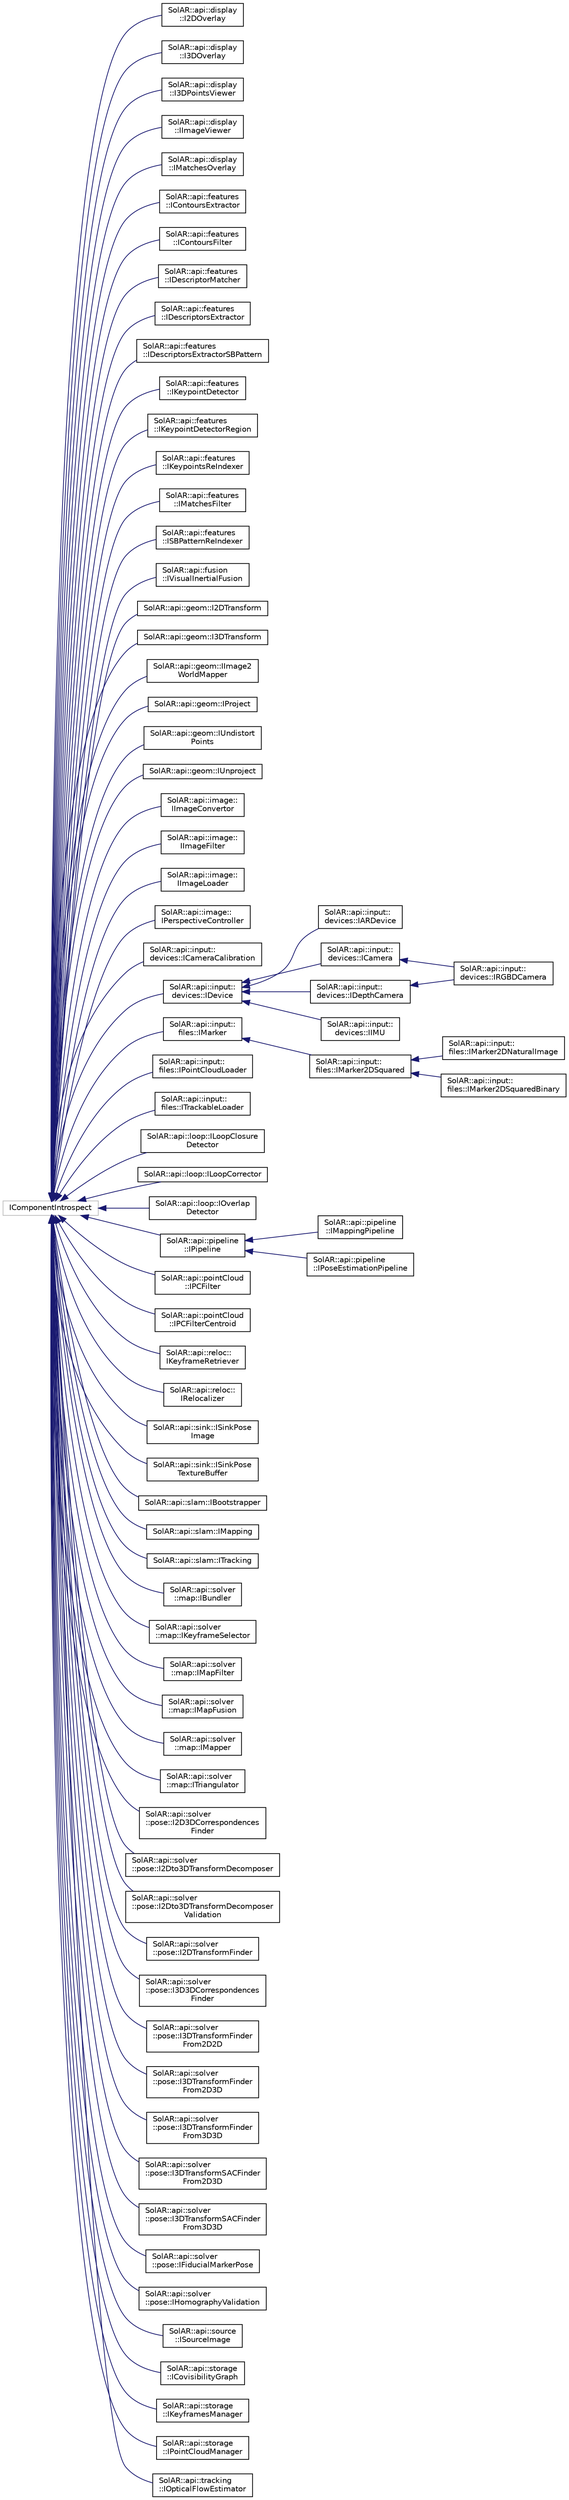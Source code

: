 digraph "Graphical Class Hierarchy"
{
  edge [fontname="Helvetica",fontsize="10",labelfontname="Helvetica",labelfontsize="10"];
  node [fontname="Helvetica",fontsize="10",shape=record];
  rankdir="LR";
  Node31 [label="IComponentIntrospect",height=0.2,width=0.4,color="grey75", fillcolor="white", style="filled"];
  Node31 -> Node0 [dir="back",color="midnightblue",fontsize="10",style="solid",fontname="Helvetica"];
  Node0 [label="SolAR::api::display\l::I2DOverlay",height=0.2,width=0.4,color="black", fillcolor="white", style="filled",URL="$class_sol_a_r_1_1api_1_1display_1_1_i2_d_overlay.html",tooltip="Draws 2D information on top of an image. UUID: 62b8b0b5-9344-40e6-a288-e609eb3ff0f1 ..."];
  Node31 -> Node33 [dir="back",color="midnightblue",fontsize="10",style="solid",fontname="Helvetica"];
  Node33 [label="SolAR::api::display\l::I3DOverlay",height=0.2,width=0.4,color="black", fillcolor="white", style="filled",URL="$class_sol_a_r_1_1api_1_1display_1_1_i3_d_overlay.html",tooltip="Draws 3D content on top of an image. UUID: 81a20f52-6bf9-4949-b914-df2f614bc945 "];
  Node31 -> Node34 [dir="back",color="midnightblue",fontsize="10",style="solid",fontname="Helvetica"];
  Node34 [label="SolAR::api::display\l::I3DPointsViewer",height=0.2,width=0.4,color="black", fillcolor="white", style="filled",URL="$class_sol_a_r_1_1api_1_1display_1_1_i3_d_points_viewer.html",tooltip="Displays point clouds in a window. UUID: 575d365a-9a27-11e8-9eb6-529269fb1459 "];
  Node31 -> Node35 [dir="back",color="midnightblue",fontsize="10",style="solid",fontname="Helvetica"];
  Node35 [label="SolAR::api::display\l::IImageViewer",height=0.2,width=0.4,color="black", fillcolor="white", style="filled",URL="$class_sol_a_r_1_1api_1_1display_1_1_i_image_viewer.html",tooltip="VDisplays an image in a window. UUID: B05F3DBB-F93D-465C-AEE1-FB58E1480C42 "];
  Node31 -> Node36 [dir="back",color="midnightblue",fontsize="10",style="solid",fontname="Helvetica"];
  Node36 [label="SolAR::api::display\l::IMatchesOverlay",height=0.2,width=0.4,color="black", fillcolor="white", style="filled",URL="$class_sol_a_r_1_1api_1_1display_1_1_i_matches_overlay.html",tooltip="Draws matches between two images. UUID: a801354a-3e00-467c-b390-48c76fa8c53a "];
  Node31 -> Node37 [dir="back",color="midnightblue",fontsize="10",style="solid",fontname="Helvetica"];
  Node37 [label="SolAR::api::features\l::IContoursExtractor",height=0.2,width=0.4,color="black", fillcolor="white", style="filled",URL="$class_sol_a_r_1_1api_1_1features_1_1_i_contours_extractor.html",tooltip="Extracts contours from an image. UUID: 42d82ab6-cc62-11e7-abc4-cec278b6b50a "];
  Node31 -> Node38 [dir="back",color="midnightblue",fontsize="10",style="solid",fontname="Helvetica"];
  Node38 [label="SolAR::api::features\l::IContoursFilter",height=0.2,width=0.4,color="black", fillcolor="white", style="filled",URL="$class_sol_a_r_1_1api_1_1features_1_1_i_contours_filter.html",tooltip="Filters a set of contours. UUID: 6b3de3a0-cc72-11e7-abc4-cec278b6b50a "];
  Node31 -> Node39 [dir="back",color="midnightblue",fontsize="10",style="solid",fontname="Helvetica"];
  Node39 [label="SolAR::api::features\l::IDescriptorMatcher",height=0.2,width=0.4,color="black", fillcolor="white", style="filled",URL="$class_sol_a_r_1_1api_1_1features_1_1_i_descriptor_matcher.html",tooltip="Matches two sets of descriptors together. UUID: dda38a40-c50a-4e7d-8433-0f04c7c98518 ..."];
  Node31 -> Node40 [dir="back",color="midnightblue",fontsize="10",style="solid",fontname="Helvetica"];
  Node40 [label="SolAR::api::features\l::IDescriptorsExtractor",height=0.2,width=0.4,color="black", fillcolor="white", style="filled",URL="$class_sol_a_r_1_1api_1_1features_1_1_i_descriptors_extractor.html",tooltip="Extracts descriptors from a set of keypoints. UUID: c0e49ff1-0696-4fe6-85a8-9b2c1e155d2e ..."];
  Node31 -> Node41 [dir="back",color="midnightblue",fontsize="10",style="solid",fontname="Helvetica"];
  Node41 [label="SolAR::api::features\l::IDescriptorsExtractorSBPattern",height=0.2,width=0.4,color="black", fillcolor="white", style="filled",URL="$class_sol_a_r_1_1api_1_1features_1_1_i_descriptors_extractor_s_b_pattern.html",tooltip="Extracts descriptors from a squared binary pattern or from an image of a squared binary pattern..."];
  Node31 -> Node42 [dir="back",color="midnightblue",fontsize="10",style="solid",fontname="Helvetica"];
  Node42 [label="SolAR::api::features\l::IKeypointDetector",height=0.2,width=0.4,color="black", fillcolor="white", style="filled",URL="$class_sol_a_r_1_1api_1_1features_1_1_i_keypoint_detector.html",tooltip="Detects the keypoints from an image. UUID: 0eadc8b7-1265-434c-a4c6-6da8a028e06e "];
  Node31 -> Node43 [dir="back",color="midnightblue",fontsize="10",style="solid",fontname="Helvetica"];
  Node43 [label="SolAR::api::features\l::IKeypointDetectorRegion",height=0.2,width=0.4,color="black", fillcolor="white", style="filled",URL="$class_sol_a_r_1_1api_1_1features_1_1_i_keypoint_detector_region.html",tooltip="Detects the keypoints from given region of an image. UUID: 64ccce51-b445-4ec5-a0fa-44156e8bc370 ..."];
  Node31 -> Node44 [dir="back",color="midnightblue",fontsize="10",style="solid",fontname="Helvetica"];
  Node44 [label="SolAR::api::features\l::IKeypointsReIndexer",height=0.2,width=0.4,color="black", fillcolor="white", style="filled",URL="$class_sol_a_r_1_1api_1_1features_1_1_i_keypoints_re_indexer.html",tooltip="Reorganizes the keypoints detected from two images that match together in two vector of points where ..."];
  Node31 -> Node45 [dir="back",color="midnightblue",fontsize="10",style="solid",fontname="Helvetica"];
  Node45 [label="SolAR::api::features\l::IMatchesFilter",height=0.2,width=0.4,color="black", fillcolor="white", style="filled",URL="$class_sol_a_r_1_1api_1_1features_1_1_i_matches_filter.html",tooltip="Filters a set of matches. UUID: e0d6cc82-6af2-493d-901a-2384fca0b16f "];
  Node31 -> Node46 [dir="back",color="midnightblue",fontsize="10",style="solid",fontname="Helvetica"];
  Node46 [label="SolAR::api::features\l::ISBPatternReIndexer",height=0.2,width=0.4,color="black", fillcolor="white", style="filled",URL="$class_sol_a_r_1_1api_1_1features_1_1_i_s_b_pattern_re_indexer.html",tooltip="Gives both the 4 corners of a pattern in its reference coordinate system (pixels, cells..."];
  Node31 -> Node47 [dir="back",color="midnightblue",fontsize="10",style="solid",fontname="Helvetica"];
  Node47 [label="SolAR::api::fusion\l::IVisualInertialFusion",height=0.2,width=0.4,color="black", fillcolor="white", style="filled",URL="$class_sol_a_r_1_1api_1_1fusion_1_1_i_visual_inertial_fusion.html",tooltip="Fuses data captured by inertial sensors with the pose estimated from visual sensors. UUID: 3efaa1c6-85e4-11e8-adc0-fa7ae01bbebc "];
  Node31 -> Node48 [dir="back",color="midnightblue",fontsize="10",style="solid",fontname="Helvetica"];
  Node48 [label="SolAR::api::geom::I2DTransform",height=0.2,width=0.4,color="black", fillcolor="white", style="filled",URL="$class_sol_a_r_1_1api_1_1geom_1_1_i2_d_transform.html",tooltip="Applies a 2D transformation (e.g. an homography) to a set of 2D points. UUID: dbf5a8a1-cbcb-4a95-8dfd..."];
  Node31 -> Node49 [dir="back",color="midnightblue",fontsize="10",style="solid",fontname="Helvetica"];
  Node49 [label="SolAR::api::geom::I3DTransform",height=0.2,width=0.4,color="black", fillcolor="white", style="filled",URL="$class_sol_a_r_1_1api_1_1geom_1_1_i3_d_transform.html",tooltip="Applies a 3D transformation (e.g. an affine transformation) to a set of 3D points. UUID: 9c1052b2-46c0-467b-8363-36f19b6b445f "];
  Node31 -> Node50 [dir="back",color="midnightblue",fontsize="10",style="solid",fontname="Helvetica"];
  Node50 [label="SolAR::api::geom::IImage2\lWorldMapper",height=0.2,width=0.4,color="black", fillcolor="white", style="filled",URL="$class_sol_a_r_1_1api_1_1geom_1_1_i_image2_world_mapper.html",tooltip="Maps 2D points to a 3D world coordinate system. For example, this method can map the 4 corners of a m..."];
  Node31 -> Node51 [dir="back",color="midnightblue",fontsize="10",style="solid",fontname="Helvetica"];
  Node51 [label="SolAR::api::geom::IProject",height=0.2,width=0.4,color="black", fillcolor="white", style="filled",URL="$class_sol_a_r_1_1api_1_1geom_1_1_i_project.html",tooltip="Projects 3D points on a 2D image plane. UUID: b485f37d-a8ea-49f6-b361-f2b30777d9ba ..."];
  Node31 -> Node52 [dir="back",color="midnightblue",fontsize="10",style="solid",fontname="Helvetica"];
  Node52 [label="SolAR::api::geom::IUndistort\lPoints",height=0.2,width=0.4,color="black", fillcolor="white", style="filled",URL="$class_sol_a_r_1_1api_1_1geom_1_1_i_undistort_points.html",tooltip="Applies an undistorsion to a set of points. UUID: a345a1d2-c3f3-497f-948b-cd1a199e6657 ..."];
  Node31 -> Node53 [dir="back",color="midnightblue",fontsize="10",style="solid",fontname="Helvetica"];
  Node53 [label="SolAR::api::geom::IUnproject",height=0.2,width=0.4,color="black", fillcolor="white", style="filled",URL="$class_sol_a_r_1_1api_1_1geom_1_1_i_unproject.html",tooltip="Recovers 3D points defined in world coordinate system from a set of 2D points defined in the image co..."];
  Node31 -> Node54 [dir="back",color="midnightblue",fontsize="10",style="solid",fontname="Helvetica"];
  Node54 [label="SolAR::api::image::\lIImageConvertor",height=0.2,width=0.4,color="black", fillcolor="white", style="filled",URL="$class_sol_a_r_1_1api_1_1image_1_1_i_image_convertor.html",tooltip="Converts image with a specific layout. UUID: 9c982719-6cb4-4831-aa88-9e01afacbd16 ..."];
  Node31 -> Node55 [dir="back",color="midnightblue",fontsize="10",style="solid",fontname="Helvetica"];
  Node55 [label="SolAR::api::image::\lIImageFilter",height=0.2,width=0.4,color="black", fillcolor="white", style="filled",URL="$class_sol_a_r_1_1api_1_1image_1_1_i_image_filter.html",tooltip="Applies a filter to an image. UUID: f7948ae2-e994-416f-be40-dd404ca03a83 "];
  Node31 -> Node56 [dir="back",color="midnightblue",fontsize="10",style="solid",fontname="Helvetica"];
  Node56 [label="SolAR::api::image::\lIImageLoader",height=0.2,width=0.4,color="black", fillcolor="white", style="filled",URL="$class_sol_a_r_1_1api_1_1image_1_1_i_image_loader.html",tooltip="Loads an image. UUID: 6fcdaa8d-6ea9-4c3f-97b0-46cd11b67a9b "];
  Node31 -> Node57 [dir="back",color="midnightblue",fontsize="10",style="solid",fontname="Helvetica"];
  Node57 [label="SolAR::api::image::\lIPerspectiveController",height=0.2,width=0.4,color="black", fillcolor="white", style="filled",URL="$class_sol_a_r_1_1api_1_1image_1_1_i_perspective_controller.html",tooltip="Warps and crops an image given a contour defined with four 2D points. UUID: 4a7d5c34-cd6e-11e7-abc4-c..."];
  Node31 -> Node58 [dir="back",color="midnightblue",fontsize="10",style="solid",fontname="Helvetica"];
  Node58 [label="SolAR::api::input::\ldevices::ICameraCalibration",height=0.2,width=0.4,color="black", fillcolor="white", style="filled",URL="$class_sol_a_r_1_1api_1_1input_1_1devices_1_1_i_camera_calibration.html",tooltip="Calibrates a camera. UUID: 0e83b228-b9ca-413d-9dc2-db45c427428b "];
  Node31 -> Node59 [dir="back",color="midnightblue",fontsize="10",style="solid",fontname="Helvetica"];
  Node59 [label="SolAR::api::input::\ldevices::IDevice",height=0.2,width=0.4,color="black", fillcolor="white", style="filled",URL="$class_sol_a_r_1_1api_1_1input_1_1devices_1_1_i_device.html",tooltip="Manage any kind of device. UUID: d73c7b34-f6af-48f3-b65d-37a047929f4b "];
  Node59 -> Node60 [dir="back",color="midnightblue",fontsize="10",style="solid",fontname="Helvetica"];
  Node60 [label="SolAR::api::input::\ldevices::IARDevice",height=0.2,width=0.4,color="black", fillcolor="white", style="filled",URL="$class_sol_a_r_1_1api_1_1input_1_1devices_1_1_i_a_r_device.html",tooltip="Retrieve synchronized sensor images and poses from an external device (ie. HoloLens). UUID: 999085e6-1d11-41a5-8cca-3daf4e02e941  "];
  Node59 -> Node61 [dir="back",color="midnightblue",fontsize="10",style="solid",fontname="Helvetica"];
  Node61 [label="SolAR::api::input::\ldevices::ICamera",height=0.2,width=0.4,color="black", fillcolor="white", style="filled",URL="$class_sol_a_r_1_1api_1_1input_1_1devices_1_1_i_camera.html",tooltip="Grabs images captured in real-time by a video camera. UUID: 5ddc7df0-8377-437f-9c81-3643f7676a5b ..."];
  Node61 -> Node62 [dir="back",color="midnightblue",fontsize="10",style="solid",fontname="Helvetica"];
  Node62 [label="SolAR::api::input::\ldevices::IRGBDCamera",height=0.2,width=0.4,color="black", fillcolor="white", style="filled",URL="$class_sol_a_r_1_1api_1_1input_1_1devices_1_1_i_r_g_b_d_camera.html",tooltip="Specify the IRGBDCamera interface class. "];
  Node59 -> Node63 [dir="back",color="midnightblue",fontsize="10",style="solid",fontname="Helvetica"];
  Node63 [label="SolAR::api::input::\ldevices::IDepthCamera",height=0.2,width=0.4,color="black", fillcolor="white", style="filled",URL="$class_sol_a_r_1_1api_1_1input_1_1devices_1_1_i_depth_camera.html",tooltip="Specify the IDepthCamera interface class. "];
  Node63 -> Node62 [dir="back",color="midnightblue",fontsize="10",style="solid",fontname="Helvetica"];
  Node59 -> Node64 [dir="back",color="midnightblue",fontsize="10",style="solid",fontname="Helvetica"];
  Node64 [label="SolAR::api::input::\ldevices::IIMU",height=0.2,width=0.4,color="black", fillcolor="white", style="filled",URL="$class_sol_a_r_1_1api_1_1input_1_1devices_1_1_i_i_m_u.html",tooltip="Get access to the data of an IMU.  UUID: 9940fa48-10cf-11e8-b642-0ed5f89f718b "];
  Node31 -> Node65 [dir="back",color="midnightblue",fontsize="10",style="solid",fontname="Helvetica"];
  Node65 [label="SolAR::api::input::\lfiles::IMarker",height=0.2,width=0.4,color="black", fillcolor="white", style="filled",URL="$class_sol_a_r_1_1api_1_1input_1_1files_1_1_i_marker.html",tooltip="Loads a general Marker. UUID: b05f3dbb-f93d-465c-aee1-fb58e1480c42 "];
  Node65 -> Node66 [dir="back",color="midnightblue",fontsize="10",style="solid",fontname="Helvetica"];
  Node66 [label="SolAR::api::input::\lfiles::IMarker2DSquared",height=0.2,width=0.4,color="black", fillcolor="white", style="filled",URL="$class_sol_a_r_1_1api_1_1input_1_1files_1_1_i_marker2_d_squared.html",tooltip="Loads any 2D squared marker. UUID: e9cdcf6e-c54c-11e7-abc4-cec278b6b50a "];
  Node66 -> Node67 [dir="back",color="midnightblue",fontsize="10",style="solid",fontname="Helvetica"];
  Node67 [label="SolAR::api::input::\lfiles::IMarker2DNaturalImage",height=0.2,width=0.4,color="black", fillcolor="white", style="filled",URL="$class_sol_a_r_1_1api_1_1input_1_1files_1_1_i_marker2_d_natural_image.html",tooltip="Loads a natural image marker. UUID: 8fed06f8-c54d-11e7-abc4-cec278b6b50a "];
  Node66 -> Node68 [dir="back",color="midnightblue",fontsize="10",style="solid",fontname="Helvetica"];
  Node68 [label="SolAR::api::input::\lfiles::IMarker2DSquaredBinary",height=0.2,width=0.4,color="black", fillcolor="white", style="filled",URL="$class_sol_a_r_1_1api_1_1input_1_1files_1_1_i_marker2_d_squared_binary.html",tooltip="Loads 2D squared marker based on a black and white grid. UUID: 12d592ff-aa46-40a6-8d65-7fbfb382d60b ..."];
  Node31 -> Node69 [dir="back",color="midnightblue",fontsize="10",style="solid",fontname="Helvetica"];
  Node69 [label="SolAR::api::input::\lfiles::IPointCloudLoader",height=0.2,width=0.4,color="black", fillcolor="white", style="filled",URL="$class_sol_a_r_1_1api_1_1input_1_1files_1_1_i_point_cloud_loader.html"];
  Node31 -> Node70 [dir="back",color="midnightblue",fontsize="10",style="solid",fontname="Helvetica"];
  Node70 [label="SolAR::api::input::\lfiles::ITrackableLoader",height=0.2,width=0.4,color="black", fillcolor="white", style="filled",URL="$class_sol_a_r_1_1api_1_1input_1_1files_1_1_i_trackable_loader.html",tooltip="Loads a general Trackable object. UUID: 8e54d5d0-f7a3-4d62-b012-728e5704b46a "];
  Node31 -> Node71 [dir="back",color="midnightblue",fontsize="10",style="solid",fontname="Helvetica"];
  Node71 [label="SolAR::api::loop::ILoopClosure\lDetector",height=0.2,width=0.4,color="black", fillcolor="white", style="filled",URL="$class_sol_a_r_1_1api_1_1loop_1_1_i_loop_closure_detector.html",tooltip="Detect a loop closure from a given keyframe. UUID: a267c93a-c1c6-11ea-b3de-0242ac130004 ..."];
  Node31 -> Node72 [dir="back",color="midnightblue",fontsize="10",style="solid",fontname="Helvetica"];
  Node72 [label="SolAR::api::loop::ILoopCorrector",height=0.2,width=0.4,color="black", fillcolor="white", style="filled",URL="$class_sol_a_r_1_1api_1_1loop_1_1_i_loop_corrector.html",tooltip="Optimizes a system of 3D points and keyframes from a loop closing detection.  UUID: 8f05eea8-c1c6-11e..."];
  Node31 -> Node73 [dir="back",color="midnightblue",fontsize="10",style="solid",fontname="Helvetica"];
  Node73 [label="SolAR::api::loop::IOverlap\lDetector",height=0.2,width=0.4,color="black", fillcolor="white", style="filled",URL="$class_sol_a_r_1_1api_1_1loop_1_1_i_overlap_detector.html",tooltip="Detects an overlap between different maps. UUID: fe6a40ca-137c-11eb-adc1-0242ac120002 ..."];
  Node31 -> Node74 [dir="back",color="midnightblue",fontsize="10",style="solid",fontname="Helvetica"];
  Node74 [label="SolAR::api::pipeline\l::IPipeline",height=0.2,width=0.4,color="black", fillcolor="white", style="filled",URL="$class_sol_a_r_1_1api_1_1pipeline_1_1_i_pipeline.html",tooltip="Abstract class defining a generic pipeline object. UUID: b636f583-4f1e-41c9-94da-9d0eac82aa02 ..."];
  Node74 -> Node75 [dir="back",color="midnightblue",fontsize="10",style="solid",fontname="Helvetica"];
  Node75 [label="SolAR::api::pipeline\l::IMappingPipeline",height=0.2,width=0.4,color="black", fillcolor="white", style="filled",URL="$class_sol_a_r_1_1api_1_1pipeline_1_1_i_mapping_pipeline.html",tooltip="Defines a mapping pipeline. UUID: 2dc3cd33-5a11-4748-94a3-e7ab40462097 "];
  Node74 -> Node76 [dir="back",color="midnightblue",fontsize="10",style="solid",fontname="Helvetica"];
  Node76 [label="SolAR::api::pipeline\l::IPoseEstimationPipeline",height=0.2,width=0.4,color="black", fillcolor="white", style="filled",URL="$class_sol_a_r_1_1api_1_1pipeline_1_1_i_pose_estimation_pipeline.html",tooltip="Defines a pose estimation pipeline. UUID: b5a6225e-6a91-4050-b298-886f4c17d9d2 "];
  Node31 -> Node77 [dir="back",color="midnightblue",fontsize="10",style="solid",fontname="Helvetica"];
  Node77 [label="SolAR::api::pointCloud\l::IPCFilter",height=0.2,width=0.4,color="black", fillcolor="white", style="filled",URL="$class_sol_a_r_1_1api_1_1point_cloud_1_1_i_p_c_filter.html",tooltip="filters a point cloud "];
  Node31 -> Node78 [dir="back",color="midnightblue",fontsize="10",style="solid",fontname="Helvetica"];
  Node78 [label="SolAR::api::pointCloud\l::IPCFilterCentroid",height=0.2,width=0.4,color="black", fillcolor="white", style="filled",URL="$class_sol_a_r_1_1api_1_1point_cloud_1_1_i_p_c_filter_centroid.html",tooltip="filters a point cloud according a given 3D point "];
  Node31 -> Node79 [dir="back",color="midnightblue",fontsize="10",style="solid",fontname="Helvetica"];
  Node79 [label="SolAR::api::reloc::\lIKeyframeRetriever",height=0.2,width=0.4,color="black", fillcolor="white", style="filled",URL="$class_sol_a_r_1_1api_1_1reloc_1_1_i_keyframe_retriever.html",tooltip="Recovers a set of pre-recorded keyframes close to a given frame. UUID: f60980ce-bdbd-11e8-a355-529269..."];
  Node31 -> Node80 [dir="back",color="midnightblue",fontsize="10",style="solid",fontname="Helvetica"];
  Node80 [label="SolAR::api::reloc::\lIRelocalizer",height=0.2,width=0.4,color="black", fillcolor="white", style="filled",URL="$class_sol_a_r_1_1api_1_1reloc_1_1_i_relocalizer.html",tooltip="Returns a camera pose giving a frame. UUID: 3531a734-be88-11e8-a355-529269fb1459 "];
  Node31 -> Node81 [dir="back",color="midnightblue",fontsize="10",style="solid",fontname="Helvetica"];
  Node81 [label="SolAR::api::sink::ISinkPose\lImage",height=0.2,width=0.4,color="black", fillcolor="white", style="filled",URL="$class_sol_a_r_1_1api_1_1sink_1_1_i_sink_pose_image.html",tooltip="A Sink for a synchronized pose and image useful for AR video see-through pipelines. UUID: c0d9fee4-d7d7-4866-a6cd-3bacac23316a "];
  Node31 -> Node82 [dir="back",color="midnightblue",fontsize="10",style="solid",fontname="Helvetica"];
  Node82 [label="SolAR::api::sink::ISinkPose\lTextureBuffer",height=0.2,width=0.4,color="black", fillcolor="white", style="filled",URL="$class_sol_a_r_1_1api_1_1sink_1_1_i_sink_pose_texture_buffer.html",tooltip="A Sink for a synchronized pose and texture buffer useful for AR video see-through pipelines..."];
  Node31 -> Node83 [dir="back",color="midnightblue",fontsize="10",style="solid",fontname="Helvetica"];
  Node83 [label="SolAR::api::slam::IBootstrapper",height=0.2,width=0.4,color="black", fillcolor="white", style="filled",URL="$class_sol_a_r_1_1api_1_1slam_1_1_i_bootstrapper.html",tooltip="Initialization SLAM using an image stream of a camera. UUID: b0515c62-cc81-4600-835c-8acdfedf39b5 ..."];
  Node31 -> Node84 [dir="back",color="midnightblue",fontsize="10",style="solid",fontname="Helvetica"];
  Node84 [label="SolAR::api::slam::IMapping",height=0.2,width=0.4,color="black", fillcolor="white", style="filled",URL="$class_sol_a_r_1_1api_1_1slam_1_1_i_mapping.html",tooltip=" SLAM mapping. UUID: 33db5a56-9be2-4e5a-8fdc-de25e1633cf6 "];
  Node31 -> Node85 [dir="back",color="midnightblue",fontsize="10",style="solid",fontname="Helvetica"];
  Node85 [label="SolAR::api::slam::ITracking",height=0.2,width=0.4,color="black", fillcolor="white", style="filled",URL="$class_sol_a_r_1_1api_1_1slam_1_1_i_tracking.html",tooltip=" SLAM tracking task. UUID: c2182b8e-03e9-43a3-a5b9-326e80554cf8 "];
  Node31 -> Node86 [dir="back",color="midnightblue",fontsize="10",style="solid",fontname="Helvetica"];
  Node86 [label="SolAR::api::solver\l::map::IBundler",height=0.2,width=0.4,color="black", fillcolor="white", style="filled",URL="$class_sol_a_r_1_1api_1_1solver_1_1map_1_1_i_bundler.html",tooltip="Optimizes a system of 3D points and keyframes. UUID: 35b9bdb7-d23c-4909-984f-ae7f9a292e6c ..."];
  Node31 -> Node87 [dir="back",color="midnightblue",fontsize="10",style="solid",fontname="Helvetica"];
  Node87 [label="SolAR::api::solver\l::map::IKeyframeSelector",height=0.2,width=0.4,color="black", fillcolor="white", style="filled",URL="$class_sol_a_r_1_1api_1_1solver_1_1map_1_1_i_keyframe_selector.html",tooltip="Determines if a frame is a keyframe candidate. UUID: 4d5f2abe-beb7-11e8-a355-529269fb1459 ..."];
  Node31 -> Node88 [dir="back",color="midnightblue",fontsize="10",style="solid",fontname="Helvetica"];
  Node88 [label="SolAR::api::solver\l::map::IMapFilter",height=0.2,width=0.4,color="black", fillcolor="white", style="filled",URL="$class_sol_a_r_1_1api_1_1solver_1_1map_1_1_i_map_filter.html",tooltip="Filters a map of 3D points. UUID: 68dc9152-5199-11ea-8d77-2e728ce88125 "];
  Node31 -> Node89 [dir="back",color="midnightblue",fontsize="10",style="solid",fontname="Helvetica"];
  Node89 [label="SolAR::api::solver\l::map::IMapFusion",height=0.2,width=0.4,color="black", fillcolor="white", style="filled",URL="$class_sol_a_r_1_1api_1_1solver_1_1map_1_1_i_map_fusion.html",tooltip="Allow to merge local map or floating map in the global map. UUID: eb9b9921-b063-42a8-8282-9ed53ee21d9..."];
  Node31 -> Node90 [dir="back",color="midnightblue",fontsize="10",style="solid",fontname="Helvetica"];
  Node90 [label="SolAR::api::solver\l::map::IMapper",height=0.2,width=0.4,color="black", fillcolor="white", style="filled",URL="$class_sol_a_r_1_1api_1_1solver_1_1map_1_1_i_mapper.html",tooltip="Allow to manage all components of a map. UUID: 90075c1b-915b-469d-b92d-41c5d575bf15 ..."];
  Node31 -> Node91 [dir="back",color="midnightblue",fontsize="10",style="solid",fontname="Helvetica"];
  Node91 [label="SolAR::api::solver\l::map::ITriangulator",height=0.2,width=0.4,color="black", fillcolor="white", style="filled",URL="$class_sol_a_r_1_1api_1_1solver_1_1map_1_1_i_triangulator.html",tooltip="Triangulates a set of 2D-2D points correspondances with known respective camera poses. UUID: 3a01b0e9-9a76-43f5-97b3-85bb6979b953 "];
  Node31 -> Node92 [dir="back",color="midnightblue",fontsize="10",style="solid",fontname="Helvetica"];
  Node92 [label="SolAR::api::solver\l::pose::I2D3DCorrespondences\lFinder",height=0.2,width=0.4,color="black", fillcolor="white", style="filled",URL="$class_sol_a_r_1_1api_1_1solver_1_1pose_1_1_i2_d3_d_correspondences_finder.html",tooltip="Finds the 2D-3D correspondences giving a frame and its matches with a second frame which has known 2D..."];
  Node31 -> Node93 [dir="back",color="midnightblue",fontsize="10",style="solid",fontname="Helvetica"];
  Node93 [label="SolAR::api::solver\l::pose::I2Dto3DTransformDecomposer",height=0.2,width=0.4,color="black", fillcolor="white", style="filled",URL="$class_sol_a_r_1_1api_1_1solver_1_1pose_1_1_i2_dto3_d_transform_decomposer.html",tooltip="Decomposes 2D transform (ex Fundamental matrix) to 3D transform (ex camera pose). UUID: 0404e8b9-b824..."];
  Node31 -> Node94 [dir="back",color="midnightblue",fontsize="10",style="solid",fontname="Helvetica"];
  Node94 [label="SolAR::api::solver\l::pose::I2Dto3DTransformDecomposer\lValidation",height=0.2,width=0.4,color="black", fillcolor="white", style="filled",URL="$class_sol_a_r_1_1api_1_1solver_1_1pose_1_1_i2_dto3_d_transform_decomposer_validation.html",tooltip="Validates if a transform decomposition is correct. UUID: ee990fc4-ec74-4365-8fa8-b2c94845fde6 ..."];
  Node31 -> Node95 [dir="back",color="midnightblue",fontsize="10",style="solid",fontname="Helvetica"];
  Node95 [label="SolAR::api::solver\l::pose::I2DTransformFinder",height=0.2,width=0.4,color="black", fillcolor="white", style="filled",URL="$class_sol_a_r_1_1api_1_1solver_1_1pose_1_1_i2_d_transform_finder.html",tooltip="Finds the 2D transform from 2D-2D points correspondences. UUID: 45dd370a-0eab-4a7f-93d0-43453b4c7517 ..."];
  Node31 -> Node96 [dir="back",color="midnightblue",fontsize="10",style="solid",fontname="Helvetica"];
  Node96 [label="SolAR::api::solver\l::pose::I3D3DCorrespondences\lFinder",height=0.2,width=0.4,color="black", fillcolor="white", style="filled",URL="$class_sol_a_r_1_1api_1_1solver_1_1pose_1_1_i3_d3_d_correspondences_finder.html",tooltip="Finds the 3D-3D correspondences from feature matches of two keyframes. UUID: 90068876-655a-4d86-adfc-..."];
  Node31 -> Node97 [dir="back",color="midnightblue",fontsize="10",style="solid",fontname="Helvetica"];
  Node97 [label="SolAR::api::solver\l::pose::I3DTransformFinder\lFrom2D2D",height=0.2,width=0.4,color="black", fillcolor="white", style="filled",URL="$class_sol_a_r_1_1api_1_1solver_1_1pose_1_1_i3_d_transform_finder_from2_d2_d.html",tooltip="Finds the 3D transform between two cameras knowing the keypoints that match between them..."];
  Node31 -> Node98 [dir="back",color="midnightblue",fontsize="10",style="solid",fontname="Helvetica"];
  Node98 [label="SolAR::api::solver\l::pose::I3DTransformFinder\lFrom2D3D",height=0.2,width=0.4,color="black", fillcolor="white", style="filled",URL="$class_sol_a_r_1_1api_1_1solver_1_1pose_1_1_i3_d_transform_finder_from2_d3_d.html",tooltip="Finds the 3D transform of 2D-3D points correspondences. UUID: 77281cda-47c2-4bb7-bde6-5b0d02e75dae ..."];
  Node31 -> Node99 [dir="back",color="midnightblue",fontsize="10",style="solid",fontname="Helvetica"];
  Node99 [label="SolAR::api::solver\l::pose::I3DTransformFinder\lFrom3D3D",height=0.2,width=0.4,color="black", fillcolor="white", style="filled",URL="$class_sol_a_r_1_1api_1_1solver_1_1pose_1_1_i3_d_transform_finder_from3_d3_d.html",tooltip="Finds the 3D transform of a depth sensor from a point cloud captured by this sensor and a point cloud..."];
  Node31 -> Node100 [dir="back",color="midnightblue",fontsize="10",style="solid",fontname="Helvetica"];
  Node100 [label="SolAR::api::solver\l::pose::I3DTransformSACFinder\lFrom2D3D",height=0.2,width=0.4,color="black", fillcolor="white", style="filled",URL="$class_sol_a_r_1_1api_1_1solver_1_1pose_1_1_i3_d_transform_s_a_c_finder_from2_d3_d.html",tooltip="Finds the 3D transform of 2D-3D points correspondences with a SAmple Consensus. UUID: 8dd889c5-e8e6-4..."];
  Node31 -> Node101 [dir="back",color="midnightblue",fontsize="10",style="solid",fontname="Helvetica"];
  Node101 [label="SolAR::api::solver\l::pose::I3DTransformSACFinder\lFrom3D3D",height=0.2,width=0.4,color="black", fillcolor="white", style="filled",URL="$class_sol_a_r_1_1api_1_1solver_1_1pose_1_1_i3_d_transform_s_a_c_finder_from3_d3_d.html",tooltip="Finds the 3D transform of 3D-3D points correspondences with a SAmple Consensus. UUID: 940bddba-da70-4..."];
  Node31 -> Node102 [dir="back",color="midnightblue",fontsize="10",style="solid",fontname="Helvetica"];
  Node102 [label="SolAR::api::solver\l::pose::IFiducialMarkerPose",height=0.2,width=0.4,color="black", fillcolor="white", style="filled",URL="$class_sol_a_r_1_1api_1_1solver_1_1pose_1_1_i_fiducial_marker_pose.html",tooltip="Estimate camera pose based on a fiducial marker. UUID: d5247968-b74e-4afb-9abd-546021441ad4 ..."];
  Node31 -> Node103 [dir="back",color="midnightblue",fontsize="10",style="solid",fontname="Helvetica"];
  Node103 [label="SolAR::api::solver\l::pose::IHomographyValidation",height=0.2,width=0.4,color="black", fillcolor="white", style="filled",URL="$class_sol_a_r_1_1api_1_1solver_1_1pose_1_1_i_homography_validation.html",tooltip="Tests if a homography is valid. UUID: e95e8f70-dd32-11e7-9296-cec278b6b50a "];
  Node31 -> Node104 [dir="back",color="midnightblue",fontsize="10",style="solid",fontname="Helvetica"];
  Node104 [label="SolAR::api::source\l::ISourceImage",height=0.2,width=0.4,color="black", fillcolor="white", style="filled",URL="$class_sol_a_r_1_1api_1_1source_1_1_i_source_image.html",tooltip="A Source for an image, useful for AR video see-through pipelines. UUID: 06e2fc5d-39da-4486-b2a6-1d8bd..."];
  Node31 -> Node105 [dir="back",color="midnightblue",fontsize="10",style="solid",fontname="Helvetica"];
  Node105 [label="SolAR::api::storage\l::ICovisibilityGraph",height=0.2,width=0.4,color="black", fillcolor="white", style="filled",URL="$class_sol_a_r_1_1api_1_1storage_1_1_i_covisibility_graph.html",tooltip="Allows to store the covisibility graph between keyframes. This storage component can be accessed by p..."];
  Node31 -> Node106 [dir="back",color="midnightblue",fontsize="10",style="solid",fontname="Helvetica"];
  Node106 [label="SolAR::api::storage\l::IKeyframesManager",height=0.2,width=0.4,color="black", fillcolor="white", style="filled",URL="$class_sol_a_r_1_1api_1_1storage_1_1_i_keyframes_manager.html",tooltip="Allows to store a set of keyframes. This storage component can be accessed by processing components t..."];
  Node31 -> Node107 [dir="back",color="midnightblue",fontsize="10",style="solid",fontname="Helvetica"];
  Node107 [label="SolAR::api::storage\l::IPointCloudManager",height=0.2,width=0.4,color="black", fillcolor="white", style="filled",URL="$class_sol_a_r_1_1api_1_1storage_1_1_i_point_cloud_manager.html",tooltip="Allows to store a point cloud. This storage component can be accessed by processing components to sha..."];
  Node31 -> Node108 [dir="back",color="midnightblue",fontsize="10",style="solid",fontname="Helvetica"];
  Node108 [label="SolAR::api::tracking\l::IOpticalFlowEstimator",height=0.2,width=0.4,color="black", fillcolor="white", style="filled",URL="$class_sol_a_r_1_1api_1_1tracking_1_1_i_optical_flow_estimator.html",tooltip="Estimates the optical flow between two images. UUID: 3c74cd7f-950c-43ee-8886-9f4ddf763c27 ..."];
}
